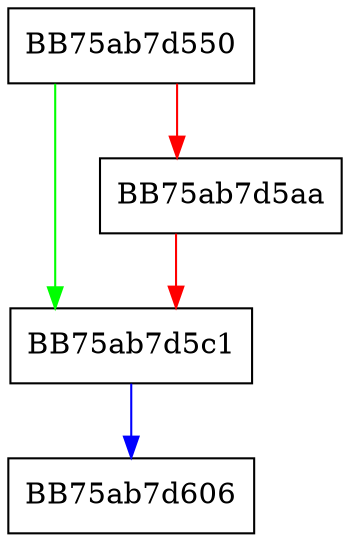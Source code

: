 digraph HintLocalFileSync {
  node [shape="box"];
  graph [splines=ortho];
  BB75ab7d550 -> BB75ab7d5c1 [color="green"];
  BB75ab7d550 -> BB75ab7d5aa [color="red"];
  BB75ab7d5aa -> BB75ab7d5c1 [color="red"];
  BB75ab7d5c1 -> BB75ab7d606 [color="blue"];
}